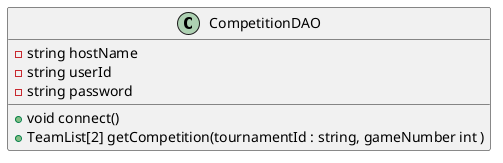 @startuml
class CompetitionDAO {
    - string hostName
    - string userId
    - string password
    + void connect()
    + TeamList[2] getCompetition(tournamentId : string, gameNumber int )
}
@enduml



    ' 1.1. PlayOneTournamentGame
    '     input  : トーナメントid, gamenumber
    '     output : 勝者の名前 String
    '     1.1.1. CompetitionDAO
    '         input  : tournament_game_list.gamenumber
    '         output : teamList[2]